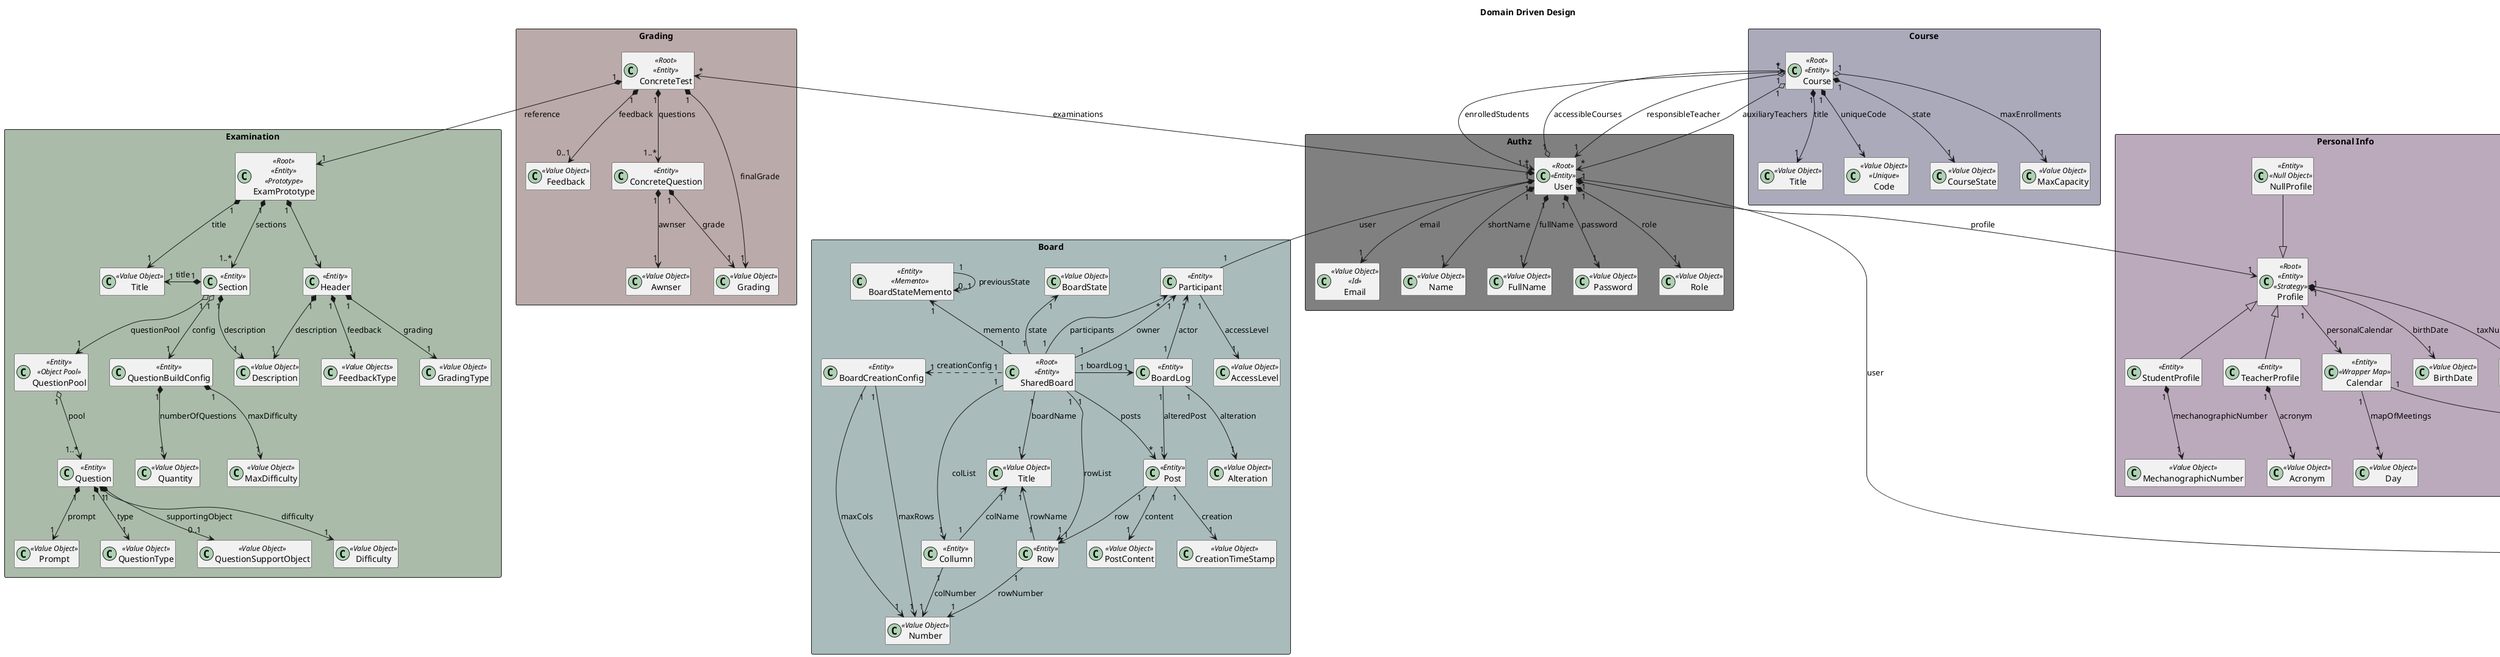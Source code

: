 @startuml
'https://plantuml.com/class-diagram

hide field
hide methods

title Domain Driven Design

rectangle "Personal Info" #bbaabb{
    class Profile<<Root>><<Entity>><<Strategy>>
    class NullProfile<<Entity>><<Null Object>>
    class StudentProfile<<Entity>> extends Profile
    class TeacherProfile<<Entity>> extends Profile
    class Acronym<<Value Object>>
    class MechanographicNumber<<Value Object>>
    class Calendar<<Entity>><<Wrapper Map>>
    class Day<<Value Object>>
    class BirthDate<<Value Object>>
    class TaxNumber<<Value Object>>
    StudentProfile"1" *--> "1"MechanographicNumber : mechanographicNumber
    TeacherProfile"1" *--> "1"Acronym : acronym
    Profile"1" *--> "1"TaxNumber : taxNumber
    Profile"1" *--> "1"BirthDate : birthDate
    NullProfile --down|> Profile
    Calendar"1"-->"*"Day : mapOfMeetings
    Profile"1"-->"1"Calendar : personalCalendar
}


rectangle Authz #808080{
    class User<<Root>><<Entity>>
    class Email<<Value Object>><<Id>>
    class Name<<Value Object>>
    class FullName<<Value Object>>
    class Password<<Value Object>>
    class Role<<Value Object>>
    User"1" *-->"1"Email : email
    User"1" *--> "1"Name : shortName
    User"1" *-->"1"FullName : fullName
    User"1" *-->"1"Password : password
    User"1" *-->"1"Role : role

}

User"1" *-->"1"Profile : profile


rectangle Examination #aabbaa{
    class ExamPrototype<<Root>><<Entity>><<Prototype>>
    class Title<<Value Object>>
    class Header<<Entity>>
    class Section<<Entity>>
    class QuestionPool<<Entity>><<Object Pool>>
    class QuestionBuildConfig<<Entity>>
    class Question<<Entity>>
    class Prompt<<Value Object>>
    class QuestionType<<Value Object>>
    class QuestionSupportObject<<Value Object>>
    class Description<<Value Object>>
    class FeedbackType<<Value Objects>>
    class GradingType<<Value Object>>
    class Quantity<<Value Object>>
    class MaxDifficulty<<Value Object>>
    class Difficulty<<Value Object>>
    ExamPrototype"1"*-->"1..*"Section : sections
    ExamPrototype"1"*-->"1"Title : title
    ExamPrototype"1"*-->"1"Header
    Section"1"*-left->"1"Title: title
    Section"1" o-->"1"QuestionPool : questionPool
    Section"1" o-->"1"QuestionBuildConfig : config
    Section"1" *--> "1"Description : description
    QuestionPool"1" o-->"1..*"Question : pool
    Question"1"*--> "1"Prompt: prompt
    Question"1"*-->"1"QuestionType: type
    Question"1"*-->"0..1"QuestionSupportObject: supportingObject
    Question"1"*-->"1"Difficulty: difficulty
    Header"1"*-->"1"Description: description
    Header"1"*-->"1"FeedbackType : feedback
    Header"1"*-->"1"GradingType : grading
    QuestionBuildConfig"1"*-->"1"Quantity: numberOfQuestions
    QuestionBuildConfig"1"*-->"1"MaxDifficulty: maxDifficulty
}

rectangle Grading #bbaaaa{
    class ConcreteTest<<Root>><<Entity>>
    class Feedback<<Value Object>>
    class ConcreteQuestion<<Entity>>
    class Grading<<Value Object>>
    class Awnser<<Value Object>>
    ConcreteTest"1"*-->"1"ExamPrototype : reference
    ConcreteTest"1"*-->"1..*"ConcreteQuestion : questions
    ConcreteTest"1"*-->"1"Grading : finalGrade
    ConcreteQuestion"1"*-->"1"Grading : grade
    ConcreteQuestion"1"*-->"1"Awnser : awnser
    ConcreteTest"1"*-->"0..1"Feedback : feedback
    User"1"*-up->"*"ConcreteTest : examinations
}

rectangle Course #aaaabb{
    class Course<<Root>><<Entity>>
    class Title<<Value Object>>
    class Code<<Value Object>><<Unique>>
    class CourseState<<Value Object>>
    class MaxCapacity<<Value Object>>
    Course"1" *--> "1"Title : title
    Course"1" *--> "1"Code: uniqueCode
    Course"1"*-->"1"CourseState: state
    Course"1" o-->"1"User : responsibleTeacher
    Course"1" o-->"*"User : auxiliaryTeachers
    Course"1" o-->"1.*"User: enrolledStudents
    Course"1" o-->"1"MaxCapacity: maxEnrollments
    User"1" o-->"*"Course: accessibleCourses
}

rectangle Class #bbbbaa{
    class Meeting<<Root>><<Entity>>
    class StartSchedule<<Value Object>>
    class Duration<<Value Object>>
    class Responsible<<Entity>>
    class Participant<<Entity>>
    class Permission<<Value Object>>
    Participant"1"-->"1"User : user
    Participant"1"-->"1"Permission : userPermissions
    Meeting"1"-->"1"Permission: defaultPermissions
    Meeting"1"-->"1"StartSchedule : startTime
    Meeting"1"-->"1"Responsible : responsible
    Meeting"1"-->"1"Duration : duration
    Meeting"1"-->"1..*"Participant : participants
    Calendar"1"-->"*"Meeting : mapOfMeetings
}


rectangle Board #aabbbb{
    class SharedBoard<<Root>><<Entity>>
    class Title<<Value Object>>
    class Collumn<<Entity>>
    class Row<<Entity>>
    class BoardCreationConfig<<Entity>>
    class BoardLog<<Entity>>
    class BoardStateMemento<<Entity>><<Memento>>
    class Number<<Value Object>>
    class AccessLevel<<Value Object>>
    class Participant<<Entity>>
    class Post<<Entity>>
    class PostContent<<Value Object>>
    class CreationTimeStamp<<Value Object>>
    class BoardState<<Value Object>>
    class Alteration<<Value Object>>
    SharedBoard"1"-left->"1"Participant : owner
    SharedBoard"1"-->"1"Title : boardName
    SharedBoard"1"-->"1"Collumn : colList
    SharedBoard"1"-->"1"Row: rowList
    SharedBoard"1".left.>"1"BoardCreationConfig: creationConfig
    SharedBoard"1"-right->"1"BoardLog : boardLog
    SharedBoard"1"-up->"1"BoardStateMemento : memento
    BoardStateMemento"1"-->"0..1"BoardStateMemento: previousState
    SharedBoard"1"-up->"1"BoardState : state
    Row"1"-up->"1"Title : rowName
    Collumn"1"-up->"1"Title: colName
    Post"1"-->"1"Row: row
    Post"1"-->"1"CreationTimeStamp : creation
    SharedBoard"1"-->"*"Participant : participants
    SharedBoard"1"-->"*"Post : posts
    Post"1"-->"1"PostContent : content
    Participant"1"-up->"1"User : user
    Participant"1"-->"1"AccessLevel : accessLevel
    BoardLog"1"-->"1"Post : alteredPost
    BoardLog"1"-->"1"Alteration : alteration
    BoardLog"1"-->"1"Participant : actor
    BoardCreationConfig"1"-->"1"Number : maxCols
    BoardCreationConfig"1"-->"1"Number : maxRows
    Collumn"1"-->"1"Number : colNumber
    Row"1"-->"1"Number : rowNumber
}


@enduml